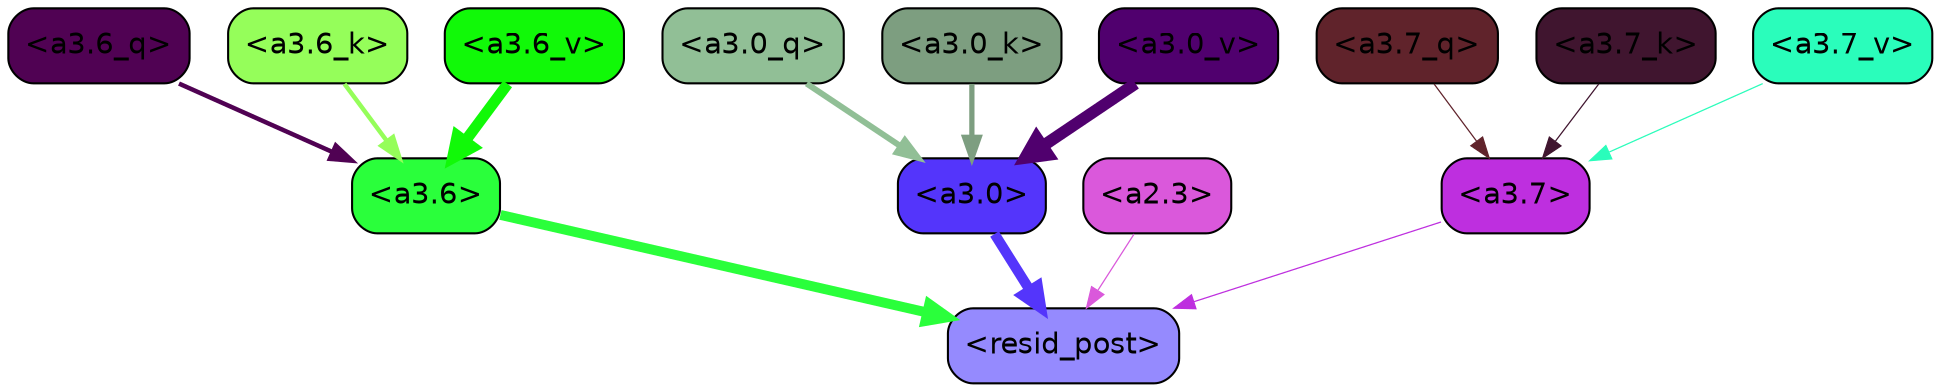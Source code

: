strict digraph "" {
	graph [bgcolor=transparent,
		layout=dot,
		overlap=false,
		splines=true
	];
	"<a3.7>"	[color=black,
		fillcolor="#be2fdf",
		fontname=Helvetica,
		shape=box,
		style="filled, rounded"];
	"<resid_post>"	[color=black,
		fillcolor="#958afe",
		fontname=Helvetica,
		shape=box,
		style="filled, rounded"];
	"<a3.7>" -> "<resid_post>"	[color="#be2fdf",
		penwidth=0.6];
	"<a3.6>"	[color=black,
		fillcolor="#2aff3b",
		fontname=Helvetica,
		shape=box,
		style="filled, rounded"];
	"<a3.6>" -> "<resid_post>"	[color="#2aff3b",
		penwidth=4.751592040061951];
	"<a3.0>"	[color=black,
		fillcolor="#5435fb",
		fontname=Helvetica,
		shape=box,
		style="filled, rounded"];
	"<a3.0>" -> "<resid_post>"	[color="#5435fb",
		penwidth=4.904066681861877];
	"<a2.3>"	[color=black,
		fillcolor="#da58db",
		fontname=Helvetica,
		shape=box,
		style="filled, rounded"];
	"<a2.3>" -> "<resid_post>"	[color="#da58db",
		penwidth=0.6];
	"<a3.7_q>"	[color=black,
		fillcolor="#60232b",
		fontname=Helvetica,
		shape=box,
		style="filled, rounded"];
	"<a3.7_q>" -> "<a3.7>"	[color="#60232b",
		penwidth=0.6];
	"<a3.6_q>"	[color=black,
		fillcolor="#500253",
		fontname=Helvetica,
		shape=box,
		style="filled, rounded"];
	"<a3.6_q>" -> "<a3.6>"	[color="#500253",
		penwidth=2.160832464694977];
	"<a3.0_q>"	[color=black,
		fillcolor="#91bf96",
		fontname=Helvetica,
		shape=box,
		style="filled, rounded"];
	"<a3.0_q>" -> "<a3.0>"	[color="#91bf96",
		penwidth=2.870753765106201];
	"<a3.7_k>"	[color=black,
		fillcolor="#40152f",
		fontname=Helvetica,
		shape=box,
		style="filled, rounded"];
	"<a3.7_k>" -> "<a3.7>"	[color="#40152f",
		penwidth=0.6];
	"<a3.6_k>"	[color=black,
		fillcolor="#95fe5a",
		fontname=Helvetica,
		shape=box,
		style="filled, rounded"];
	"<a3.6_k>" -> "<a3.6>"	[color="#95fe5a",
		penwidth=2.13908451795578];
	"<a3.0_k>"	[color=black,
		fillcolor="#7d9e80",
		fontname=Helvetica,
		shape=box,
		style="filled, rounded"];
	"<a3.0_k>" -> "<a3.0>"	[color="#7d9e80",
		penwidth=2.520303964614868];
	"<a3.7_v>"	[color=black,
		fillcolor="#2afdbb",
		fontname=Helvetica,
		shape=box,
		style="filled, rounded"];
	"<a3.7_v>" -> "<a3.7>"	[color="#2afdbb",
		penwidth=0.6];
	"<a3.6_v>"	[color=black,
		fillcolor="#11f908",
		fontname=Helvetica,
		shape=box,
		style="filled, rounded"];
	"<a3.6_v>" -> "<a3.6>"	[color="#11f908",
		penwidth=5.297133803367615];
	"<a3.0_v>"	[color=black,
		fillcolor="#50006e",
		fontname=Helvetica,
		shape=box,
		style="filled, rounded"];
	"<a3.0_v>" -> "<a3.0>"	[color="#50006e",
		penwidth=5.680712580680847];
}
